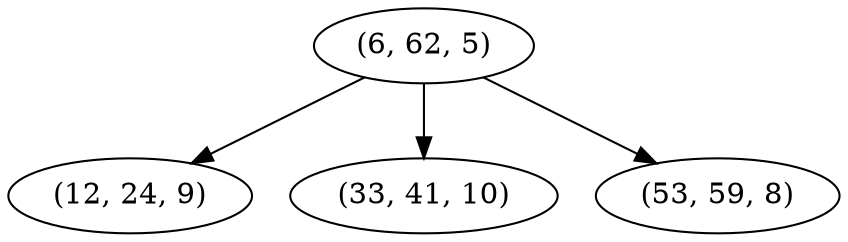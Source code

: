 digraph tree {
    "(6, 62, 5)";
    "(12, 24, 9)";
    "(33, 41, 10)";
    "(53, 59, 8)";
    "(6, 62, 5)" -> "(12, 24, 9)";
    "(6, 62, 5)" -> "(33, 41, 10)";
    "(6, 62, 5)" -> "(53, 59, 8)";
}
